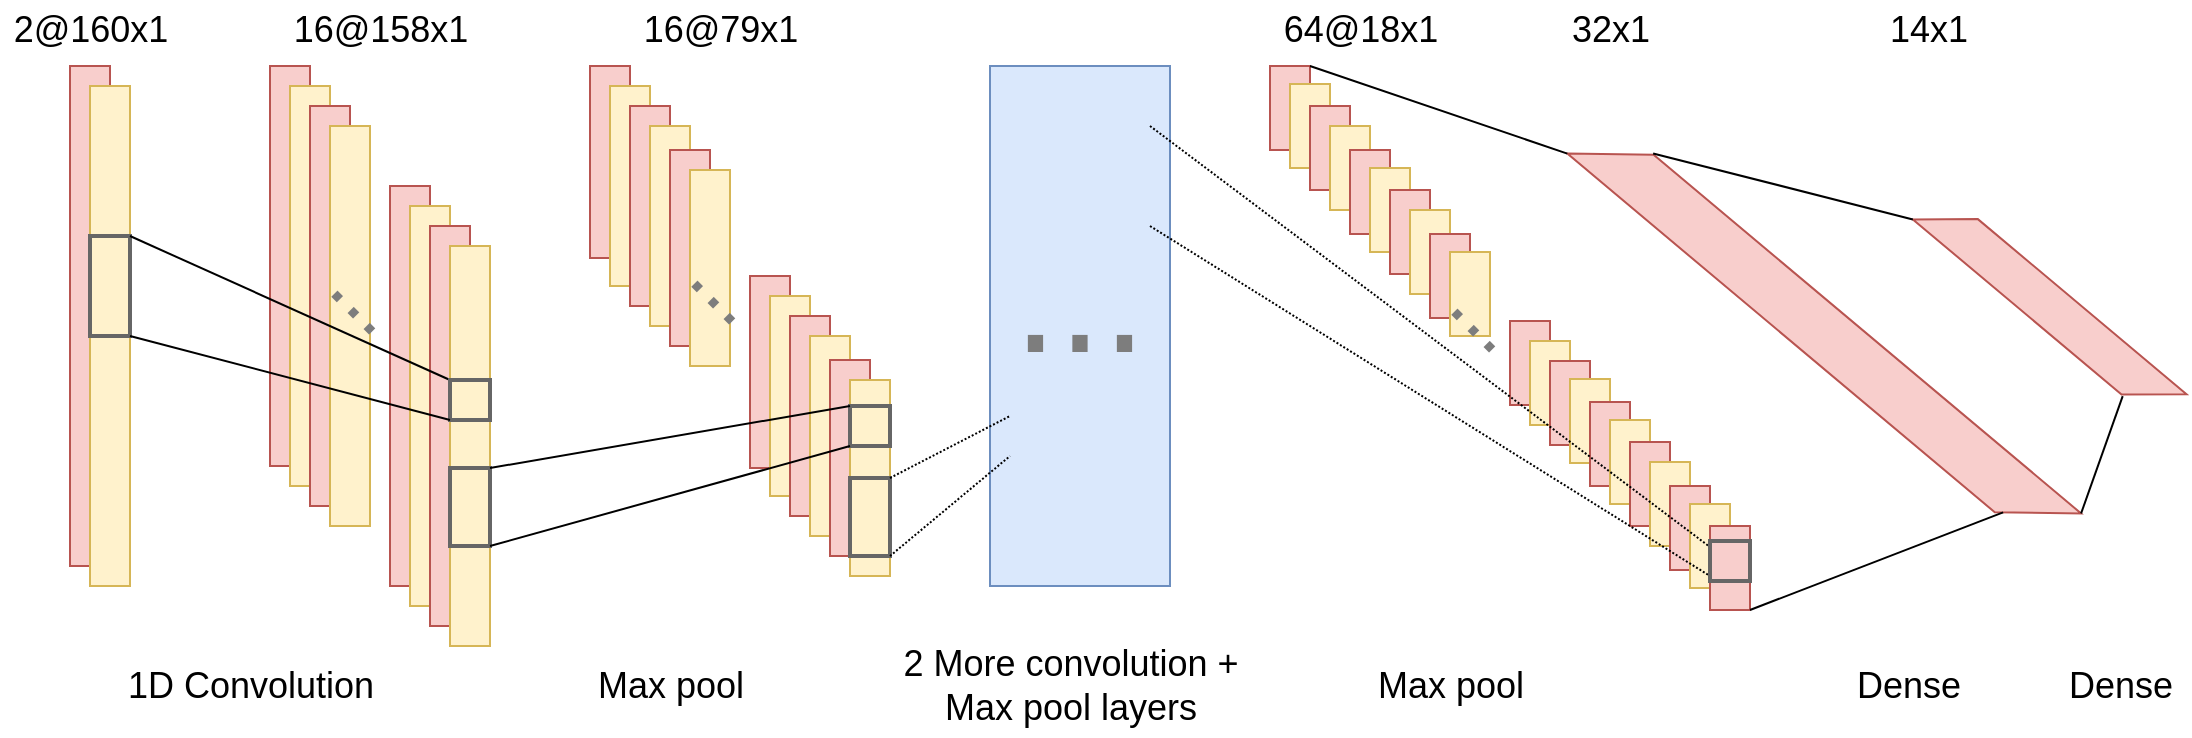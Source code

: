 <mxfile version="13.3.9" type="device"><diagram id="XW0DGg4FshzGlOD6kx93" name="Page-1"><mxGraphModel dx="1422" dy="724" grid="1" gridSize="10" guides="1" tooltips="1" connect="1" arrows="1" fold="1" page="1" pageScale="1" pageWidth="850" pageHeight="1100" math="0" shadow="0"><root><mxCell id="0"/><mxCell id="1" parent="0"/><mxCell id="6oSe__E588PAHPOqAl65-110" value="" style="rounded=0;whiteSpace=wrap;html=1;fillColor=#dae8fc;strokeColor=#6c8ebf;" vertex="1" parent="1"><mxGeometry x="560" y="100" width="90" height="260" as="geometry"/></mxCell><mxCell id="6oSe__E588PAHPOqAl65-80" value="" style="rounded=0;whiteSpace=wrap;html=1;fillColor=#f8cecc;strokeColor=#b85450;" vertex="1" parent="1"><mxGeometry x="440" y="205" width="20" height="96" as="geometry"/></mxCell><mxCell id="6oSe__E588PAHPOqAl65-1" value="" style="rounded=0;whiteSpace=wrap;html=1;fillColor=#f8cecc;strokeColor=#b85450;" vertex="1" parent="1"><mxGeometry x="100" y="100" width="20" height="250" as="geometry"/></mxCell><mxCell id="6oSe__E588PAHPOqAl65-2" value="" style="rounded=0;whiteSpace=wrap;html=1;fillColor=#fff2cc;strokeColor=#d6b656;" vertex="1" parent="1"><mxGeometry x="110" y="110" width="20" height="250" as="geometry"/></mxCell><mxCell id="6oSe__E588PAHPOqAl65-4" value="" style="rounded=0;whiteSpace=wrap;html=1;strokeWidth=2;strokeColor=#666666;fontColor=#333333;fillColor=none;" vertex="1" parent="1"><mxGeometry x="110" y="185" width="20" height="50" as="geometry"/></mxCell><mxCell id="6oSe__E588PAHPOqAl65-32" value="&lt;div style=&quot;font-size: 18px;&quot;&gt;2@160x1&lt;/div&gt;" style="text;html=1;align=center;verticalAlign=middle;resizable=0;points=[];autosize=1;fontSize=18;" vertex="1" parent="1"><mxGeometry x="65" y="67" width="90" height="30" as="geometry"/></mxCell><mxCell id="6oSe__E588PAHPOqAl65-33" value="" style="rounded=0;whiteSpace=wrap;html=1;fillColor=#f8cecc;strokeColor=#b85450;" vertex="1" parent="1"><mxGeometry x="200" y="100" width="20" height="200" as="geometry"/></mxCell><mxCell id="6oSe__E588PAHPOqAl65-34" value="" style="rounded=0;whiteSpace=wrap;html=1;fillColor=#fff2cc;strokeColor=#d6b656;" vertex="1" parent="1"><mxGeometry x="210" y="110" width="20" height="200" as="geometry"/></mxCell><mxCell id="6oSe__E588PAHPOqAl65-43" value="" style="rounded=0;whiteSpace=wrap;html=1;fillColor=#f8cecc;strokeColor=#b85450;" vertex="1" parent="1"><mxGeometry x="220" y="120" width="20" height="200" as="geometry"/></mxCell><mxCell id="6oSe__E588PAHPOqAl65-44" value="" style="rounded=0;whiteSpace=wrap;html=1;fillColor=#fff2cc;strokeColor=#d6b656;" vertex="1" parent="1"><mxGeometry x="230" y="130" width="20" height="200" as="geometry"/></mxCell><mxCell id="6oSe__E588PAHPOqAl65-45" value="" style="rounded=0;whiteSpace=wrap;html=1;fillColor=#f8cecc;strokeColor=#b85450;" vertex="1" parent="1"><mxGeometry x="260" y="160" width="20" height="200" as="geometry"/></mxCell><mxCell id="6oSe__E588PAHPOqAl65-46" value="" style="rounded=0;whiteSpace=wrap;html=1;fillColor=#fff2cc;strokeColor=#d6b656;" vertex="1" parent="1"><mxGeometry x="270" y="170" width="20" height="200" as="geometry"/></mxCell><mxCell id="6oSe__E588PAHPOqAl65-47" value="" style="rounded=0;whiteSpace=wrap;html=1;fillColor=#f8cecc;strokeColor=#b85450;" vertex="1" parent="1"><mxGeometry x="280" y="180" width="20" height="200" as="geometry"/></mxCell><mxCell id="6oSe__E588PAHPOqAl65-48" value="" style="rounded=0;whiteSpace=wrap;html=1;fillColor=#fff2cc;strokeColor=#d6b656;" vertex="1" parent="1"><mxGeometry x="290" y="190" width="20" height="200" as="geometry"/></mxCell><mxCell id="6oSe__E588PAHPOqAl65-49" value="&lt;font style=&quot;font-size: 41px&quot;&gt;...&lt;/font&gt;" style="text;html=1;strokeColor=none;fillColor=none;align=center;verticalAlign=middle;whiteSpace=wrap;rounded=0;rotation=45;fontColor=#7D7D7D;" vertex="1" parent="1"><mxGeometry x="230" y="205" width="40" height="20" as="geometry"/></mxCell><mxCell id="6oSe__E588PAHPOqAl65-51" value="&lt;div style=&quot;font-size: 18px;&quot;&gt;16@158x1&lt;/div&gt;" style="text;html=1;align=center;verticalAlign=middle;resizable=0;points=[];autosize=1;fontSize=18;" vertex="1" parent="1"><mxGeometry x="205" y="67" width="100" height="30" as="geometry"/></mxCell><mxCell id="6oSe__E588PAHPOqAl65-62" value="" style="rounded=0;whiteSpace=wrap;html=1;fillColor=#f8cecc;strokeColor=#b85450;" vertex="1" parent="1"><mxGeometry x="360" y="100" width="20" height="96" as="geometry"/></mxCell><mxCell id="6oSe__E588PAHPOqAl65-63" value="" style="rounded=0;whiteSpace=wrap;html=1;fillColor=#fff2cc;strokeColor=#d6b656;" vertex="1" parent="1"><mxGeometry x="370" y="110" width="20" height="100" as="geometry"/></mxCell><mxCell id="6oSe__E588PAHPOqAl65-64" value="" style="rounded=0;whiteSpace=wrap;html=1;fillColor=#f8cecc;strokeColor=#b85450;" vertex="1" parent="1"><mxGeometry x="380" y="120" width="20" height="100" as="geometry"/></mxCell><mxCell id="6oSe__E588PAHPOqAl65-65" value="" style="rounded=0;whiteSpace=wrap;html=1;fillColor=#fff2cc;strokeColor=#d6b656;" vertex="1" parent="1"><mxGeometry x="390" y="130" width="20" height="100" as="geometry"/></mxCell><mxCell id="6oSe__E588PAHPOqAl65-71" value="&lt;div style=&quot;font-size: 18px;&quot;&gt;16@79x1&lt;/div&gt;" style="text;html=1;align=center;verticalAlign=middle;resizable=0;points=[];autosize=1;fontSize=18;" vertex="1" parent="1"><mxGeometry x="380" y="67" width="90" height="30" as="geometry"/></mxCell><mxCell id="6oSe__E588PAHPOqAl65-76" value="" style="rounded=0;whiteSpace=wrap;html=1;fillColor=#f8cecc;strokeColor=#b85450;" vertex="1" parent="1"><mxGeometry x="400" y="142" width="20" height="98" as="geometry"/></mxCell><mxCell id="6oSe__E588PAHPOqAl65-77" value="" style="rounded=0;whiteSpace=wrap;html=1;fillColor=#fff2cc;strokeColor=#d6b656;" vertex="1" parent="1"><mxGeometry x="410" y="152" width="20" height="98" as="geometry"/></mxCell><mxCell id="6oSe__E588PAHPOqAl65-81" value="" style="rounded=0;whiteSpace=wrap;html=1;fillColor=#fff2cc;strokeColor=#d6b656;" vertex="1" parent="1"><mxGeometry x="450" y="215" width="20" height="100" as="geometry"/></mxCell><mxCell id="6oSe__E588PAHPOqAl65-82" value="" style="rounded=0;whiteSpace=wrap;html=1;fillColor=#f8cecc;strokeColor=#b85450;" vertex="1" parent="1"><mxGeometry x="460" y="225" width="20" height="100" as="geometry"/></mxCell><mxCell id="6oSe__E588PAHPOqAl65-83" value="" style="rounded=0;whiteSpace=wrap;html=1;fillColor=#fff2cc;strokeColor=#d6b656;" vertex="1" parent="1"><mxGeometry x="470" y="235" width="20" height="100" as="geometry"/></mxCell><mxCell id="6oSe__E588PAHPOqAl65-84" value="" style="rounded=0;whiteSpace=wrap;html=1;fillColor=#f8cecc;strokeColor=#b85450;" vertex="1" parent="1"><mxGeometry x="480" y="247" width="20" height="98" as="geometry"/></mxCell><mxCell id="6oSe__E588PAHPOqAl65-85" value="" style="rounded=0;whiteSpace=wrap;html=1;fillColor=#fff2cc;strokeColor=#d6b656;" vertex="1" parent="1"><mxGeometry x="490" y="257" width="20" height="98" as="geometry"/></mxCell><mxCell id="6oSe__E588PAHPOqAl65-86" value="&lt;font style=&quot;font-size: 41px&quot;&gt;...&lt;/font&gt;" style="text;html=1;strokeColor=none;fillColor=none;align=center;verticalAlign=middle;whiteSpace=wrap;rounded=0;rotation=45;fontColor=#7D7D7D;" vertex="1" parent="1"><mxGeometry x="410" y="200" width="40" height="20" as="geometry"/></mxCell><mxCell id="6oSe__E588PAHPOqAl65-88" value="" style="endArrow=none;html=1;fontColor=#7D7D7D;exitX=1;exitY=0;exitDx=0;exitDy=0;entryX=0;entryY=0;entryDx=0;entryDy=0;" edge="1" parent="1" source="6oSe__E588PAHPOqAl65-4" target="6oSe__E588PAHPOqAl65-89"><mxGeometry width="50" height="50" relative="1" as="geometry"><mxPoint x="130" y="480" as="sourcePoint"/><mxPoint x="200" y="500" as="targetPoint"/></mxGeometry></mxCell><mxCell id="6oSe__E588PAHPOqAl65-89" value="" style="rounded=0;whiteSpace=wrap;html=1;strokeWidth=2;strokeColor=#666666;fontColor=#333333;fillColor=none;" vertex="1" parent="1"><mxGeometry x="290" y="257" width="20" height="20" as="geometry"/></mxCell><mxCell id="6oSe__E588PAHPOqAl65-90" value="" style="endArrow=none;html=1;fontColor=#7D7D7D;exitX=1;exitY=1;exitDx=0;exitDy=0;entryX=0;entryY=1;entryDx=0;entryDy=0;" edge="1" parent="1" source="6oSe__E588PAHPOqAl65-4" target="6oSe__E588PAHPOqAl65-89"><mxGeometry width="50" height="50" relative="1" as="geometry"><mxPoint x="200" y="470" as="sourcePoint"/><mxPoint x="250" y="420" as="targetPoint"/></mxGeometry></mxCell><mxCell id="6oSe__E588PAHPOqAl65-91" value="" style="rounded=0;whiteSpace=wrap;html=1;strokeWidth=2;strokeColor=#666666;fontColor=#333333;fillColor=none;" vertex="1" parent="1"><mxGeometry x="290" y="301" width="20" height="39" as="geometry"/></mxCell><mxCell id="6oSe__E588PAHPOqAl65-92" value="" style="rounded=0;whiteSpace=wrap;html=1;strokeWidth=2;strokeColor=#666666;fontColor=#333333;fillColor=none;" vertex="1" parent="1"><mxGeometry x="490" y="270" width="20" height="20" as="geometry"/></mxCell><mxCell id="6oSe__E588PAHPOqAl65-93" value="" style="endArrow=none;html=1;fontColor=#7D7D7D;exitX=1;exitY=0;exitDx=0;exitDy=0;entryX=0;entryY=0;entryDx=0;entryDy=0;" edge="1" parent="1" source="6oSe__E588PAHPOqAl65-91" target="6oSe__E588PAHPOqAl65-92"><mxGeometry width="50" height="50" relative="1" as="geometry"><mxPoint x="340" y="350" as="sourcePoint"/><mxPoint x="390" y="300" as="targetPoint"/></mxGeometry></mxCell><mxCell id="6oSe__E588PAHPOqAl65-94" value="" style="endArrow=none;html=1;fontColor=#7D7D7D;exitX=1;exitY=1;exitDx=0;exitDy=0;entryX=0;entryY=1;entryDx=0;entryDy=0;" edge="1" parent="1" source="6oSe__E588PAHPOqAl65-91" target="6oSe__E588PAHPOqAl65-92"><mxGeometry width="50" height="50" relative="1" as="geometry"><mxPoint x="320" y="311" as="sourcePoint"/><mxPoint x="500" y="280" as="targetPoint"/></mxGeometry></mxCell><mxCell id="6oSe__E588PAHPOqAl65-95" value="&lt;div style=&quot;font-size: 18px;&quot;&gt;1D Convolution&lt;/div&gt;" style="text;html=1;align=center;verticalAlign=middle;resizable=0;points=[];autosize=1;fontSize=18;" vertex="1" parent="1"><mxGeometry x="120" y="395" width="140" height="30" as="geometry"/></mxCell><mxCell id="6oSe__E588PAHPOqAl65-96" value="&lt;div style=&quot;font-size: 18px;&quot;&gt;Max pool&lt;br style=&quot;font-size: 18px;&quot;&gt;&lt;/div&gt;" style="text;html=1;align=center;verticalAlign=middle;resizable=0;points=[];autosize=1;fontSize=18;" vertex="1" parent="1"><mxGeometry x="355" y="395" width="90" height="30" as="geometry"/></mxCell><mxCell id="6oSe__E588PAHPOqAl65-97" value="&lt;font style=&quot;font-size: 80px;&quot;&gt;...&lt;/font&gt;" style="text;html=1;strokeColor=none;fillColor=none;align=center;verticalAlign=middle;whiteSpace=wrap;rounded=0;rotation=0;fontColor=#7D7D7D;fontSize=80;" vertex="1" parent="1"><mxGeometry x="585" y="205" width="40" height="20" as="geometry"/></mxCell><mxCell id="6oSe__E588PAHPOqAl65-99" value="&lt;div style=&quot;font-size: 18px;&quot;&gt;2 More convolution +&lt;br style=&quot;font-size: 18px;&quot;&gt;&lt;/div&gt;&lt;div style=&quot;font-size: 18px;&quot;&gt;Max pool layers&lt;br style=&quot;font-size: 18px;&quot;&gt;&lt;/div&gt;" style="text;html=1;align=center;verticalAlign=middle;resizable=0;points=[];autosize=1;fontSize=18;" vertex="1" parent="1"><mxGeometry x="510" y="385" width="180" height="50" as="geometry"/></mxCell><mxCell id="6oSe__E588PAHPOqAl65-101" value="" style="rounded=0;whiteSpace=wrap;html=1;strokeWidth=2;strokeColor=#666666;fontColor=#333333;fillColor=none;" vertex="1" parent="1"><mxGeometry x="490" y="306" width="20" height="39" as="geometry"/></mxCell><mxCell id="6oSe__E588PAHPOqAl65-102" value="" style="endArrow=none;html=1;fontSize=80;fontColor=#7D7D7D;entryX=0;entryY=1;entryDx=0;entryDy=0;exitX=1;exitY=1;exitDx=0;exitDy=0;dashed=1;dashPattern=1 1;" edge="1" parent="1" source="6oSe__E588PAHPOqAl65-101" target="6oSe__E588PAHPOqAl65-104"><mxGeometry width="50" height="50" relative="1" as="geometry"><mxPoint x="590" y="340" as="sourcePoint"/><mxPoint x="660" y="280" as="targetPoint"/></mxGeometry></mxCell><mxCell id="6oSe__E588PAHPOqAl65-103" value="" style="endArrow=none;html=1;fontSize=80;fontColor=#7D7D7D;exitX=1;exitY=0;exitDx=0;exitDy=0;entryX=0;entryY=0;entryDx=0;entryDy=0;dashed=1;dashPattern=1 1;" edge="1" parent="1" source="6oSe__E588PAHPOqAl65-101" target="6oSe__E588PAHPOqAl65-104"><mxGeometry width="50" height="50" relative="1" as="geometry"><mxPoint x="610" y="330" as="sourcePoint"/><mxPoint x="660" y="280" as="targetPoint"/></mxGeometry></mxCell><mxCell id="6oSe__E588PAHPOqAl65-104" value="" style="rounded=0;whiteSpace=wrap;html=1;strokeWidth=2;strokeColor=#666666;fontColor=#333333;fillColor=none;opacity=0;" vertex="1" parent="1"><mxGeometry x="570" y="275" width="20" height="20" as="geometry"/></mxCell><mxCell id="6oSe__E588PAHPOqAl65-106" value="" style="rounded=0;whiteSpace=wrap;html=1;strokeWidth=2;strokeColor=#666666;fontColor=#333333;fillColor=none;opacity=0;" vertex="1" parent="1"><mxGeometry x="620" y="130" width="20" height="50" as="geometry"/></mxCell><mxCell id="6oSe__E588PAHPOqAl65-139" value="" style="rounded=0;whiteSpace=wrap;html=1;fillColor=#f8cecc;strokeColor=#b85450;" vertex="1" parent="1"><mxGeometry x="700" y="100" width="20" height="42" as="geometry"/></mxCell><mxCell id="6oSe__E588PAHPOqAl65-140" value="" style="rounded=0;whiteSpace=wrap;html=1;fillColor=#fff2cc;strokeColor=#d6b656;" vertex="1" parent="1"><mxGeometry x="710" y="109" width="20" height="42" as="geometry"/></mxCell><mxCell id="6oSe__E588PAHPOqAl65-149" value="" style="rounded=0;whiteSpace=wrap;html=1;fillColor=#f8cecc;strokeColor=#b85450;" vertex="1" parent="1"><mxGeometry x="720" y="120" width="20" height="42" as="geometry"/></mxCell><mxCell id="6oSe__E588PAHPOqAl65-155" value="" style="rounded=0;whiteSpace=wrap;html=1;fillColor=#fff2cc;strokeColor=#d6b656;" vertex="1" parent="1"><mxGeometry x="730" y="130" width="20" height="42" as="geometry"/></mxCell><mxCell id="6oSe__E588PAHPOqAl65-156" value="" style="rounded=0;whiteSpace=wrap;html=1;fillColor=#f8cecc;strokeColor=#b85450;" vertex="1" parent="1"><mxGeometry x="740" y="142" width="20" height="42" as="geometry"/></mxCell><mxCell id="6oSe__E588PAHPOqAl65-157" value="" style="rounded=0;whiteSpace=wrap;html=1;fillColor=#fff2cc;strokeColor=#d6b656;" vertex="1" parent="1"><mxGeometry x="750" y="151" width="20" height="42" as="geometry"/></mxCell><mxCell id="6oSe__E588PAHPOqAl65-158" value="" style="rounded=0;whiteSpace=wrap;html=1;fillColor=#f8cecc;strokeColor=#b85450;" vertex="1" parent="1"><mxGeometry x="760" y="162" width="20" height="42" as="geometry"/></mxCell><mxCell id="6oSe__E588PAHPOqAl65-159" value="" style="rounded=0;whiteSpace=wrap;html=1;fillColor=#fff2cc;strokeColor=#d6b656;" vertex="1" parent="1"><mxGeometry x="770" y="172" width="20" height="42" as="geometry"/></mxCell><mxCell id="6oSe__E588PAHPOqAl65-160" value="" style="rounded=0;whiteSpace=wrap;html=1;fillColor=#f8cecc;strokeColor=#b85450;" vertex="1" parent="1"><mxGeometry x="780" y="184" width="20" height="42" as="geometry"/></mxCell><mxCell id="6oSe__E588PAHPOqAl65-161" value="" style="rounded=0;whiteSpace=wrap;html=1;fillColor=#fff2cc;strokeColor=#d6b656;" vertex="1" parent="1"><mxGeometry x="790" y="193" width="20" height="42" as="geometry"/></mxCell><mxCell id="6oSe__E588PAHPOqAl65-162" value="" style="rounded=0;whiteSpace=wrap;html=1;fillColor=#f8cecc;strokeColor=#b85450;" vertex="1" parent="1"><mxGeometry x="820" y="227.5" width="20" height="42" as="geometry"/></mxCell><mxCell id="6oSe__E588PAHPOqAl65-163" value="" style="rounded=0;whiteSpace=wrap;html=1;fillColor=#fff2cc;strokeColor=#d6b656;" vertex="1" parent="1"><mxGeometry x="830" y="237.5" width="20" height="42" as="geometry"/></mxCell><mxCell id="6oSe__E588PAHPOqAl65-164" value="" style="rounded=0;whiteSpace=wrap;html=1;fillColor=#f8cecc;strokeColor=#b85450;" vertex="1" parent="1"><mxGeometry x="840" y="247.5" width="20" height="42" as="geometry"/></mxCell><mxCell id="6oSe__E588PAHPOqAl65-165" value="" style="rounded=0;whiteSpace=wrap;html=1;fillColor=#fff2cc;strokeColor=#d6b656;" vertex="1" parent="1"><mxGeometry x="850" y="256.5" width="20" height="42" as="geometry"/></mxCell><mxCell id="6oSe__E588PAHPOqAl65-166" value="" style="rounded=0;whiteSpace=wrap;html=1;fillColor=#f8cecc;strokeColor=#b85450;" vertex="1" parent="1"><mxGeometry x="860" y="268" width="20" height="42" as="geometry"/></mxCell><mxCell id="6oSe__E588PAHPOqAl65-169" value="" style="rounded=0;whiteSpace=wrap;html=1;fillColor=#fff2cc;strokeColor=#d6b656;" vertex="1" parent="1"><mxGeometry x="870" y="277" width="20" height="42" as="geometry"/></mxCell><mxCell id="6oSe__E588PAHPOqAl65-170" value="" style="rounded=0;whiteSpace=wrap;html=1;fillColor=#f8cecc;strokeColor=#b85450;" vertex="1" parent="1"><mxGeometry x="880" y="288" width="20" height="42" as="geometry"/></mxCell><mxCell id="6oSe__E588PAHPOqAl65-171" value="" style="rounded=0;whiteSpace=wrap;html=1;fillColor=#fff2cc;strokeColor=#d6b656;" vertex="1" parent="1"><mxGeometry x="890" y="298" width="20" height="42" as="geometry"/></mxCell><mxCell id="6oSe__E588PAHPOqAl65-172" value="" style="rounded=0;whiteSpace=wrap;html=1;fillColor=#f8cecc;strokeColor=#b85450;" vertex="1" parent="1"><mxGeometry x="900" y="310" width="20" height="42" as="geometry"/></mxCell><mxCell id="6oSe__E588PAHPOqAl65-173" value="" style="rounded=0;whiteSpace=wrap;html=1;fillColor=#fff2cc;strokeColor=#d6b656;" vertex="1" parent="1"><mxGeometry x="910" y="319" width="20" height="42" as="geometry"/></mxCell><mxCell id="6oSe__E588PAHPOqAl65-174" value="" style="rounded=0;whiteSpace=wrap;html=1;fillColor=#f8cecc;strokeColor=#b85450;" vertex="1" parent="1"><mxGeometry x="920" y="330" width="20" height="42" as="geometry"/></mxCell><mxCell id="6oSe__E588PAHPOqAl65-184" value="&lt;font style=&quot;font-size: 41px&quot;&gt;...&lt;/font&gt;" style="text;html=1;strokeColor=none;fillColor=none;align=center;verticalAlign=middle;whiteSpace=wrap;rounded=0;rotation=45;fontColor=#7D7D7D;" vertex="1" parent="1"><mxGeometry x="790" y="214" width="40" height="20" as="geometry"/></mxCell><mxCell id="6oSe__E588PAHPOqAl65-108" value="" style="endArrow=none;html=1;fontSize=80;fontColor=#7D7D7D;exitX=1;exitY=1;exitDx=0;exitDy=0;dashed=1;dashPattern=1 1;entryX=-0.014;entryY=0.867;entryDx=0;entryDy=0;entryPerimeter=0;" edge="1" parent="1" source="6oSe__E588PAHPOqAl65-106" target="6oSe__E588PAHPOqAl65-185"><mxGeometry width="50" height="50" relative="1" as="geometry"><mxPoint x="620" y="162" as="sourcePoint"/><mxPoint x="700" y="210" as="targetPoint"/></mxGeometry></mxCell><mxCell id="6oSe__E588PAHPOqAl65-107" value="" style="endArrow=none;html=1;fontSize=80;fontColor=#7D7D7D;exitX=1;exitY=0;exitDx=0;exitDy=0;dashed=1;dashPattern=1 1;entryX=0;entryY=0.25;entryDx=0;entryDy=0;" edge="1" parent="1" source="6oSe__E588PAHPOqAl65-106" target="6oSe__E588PAHPOqAl65-174"><mxGeometry width="50" height="50" relative="1" as="geometry"><mxPoint x="520" y="355" as="sourcePoint"/><mxPoint x="700" y="190" as="targetPoint"/></mxGeometry></mxCell><mxCell id="6oSe__E588PAHPOqAl65-185" value="" style="rounded=0;whiteSpace=wrap;html=1;strokeWidth=2;strokeColor=#666666;fontColor=#333333;fillColor=none;" vertex="1" parent="1"><mxGeometry x="920" y="337.5" width="20" height="20" as="geometry"/></mxCell><mxCell id="6oSe__E588PAHPOqAl65-186" value="64@18x1" style="text;html=1;align=center;verticalAlign=middle;resizable=0;points=[];autosize=1;fontSize=18;" vertex="1" parent="1"><mxGeometry x="700" y="67" width="90" height="30" as="geometry"/></mxCell><mxCell id="6oSe__E588PAHPOqAl65-189" value="" style="shape=parallelogram;perimeter=parallelogramPerimeter;whiteSpace=wrap;html=1;strokeWidth=1;fillColor=#f8cecc;fontSize=80;size=0.107;rotation=40;strokeColor=#b85450;" vertex="1" parent="1"><mxGeometry x="820.89" y="220.11" width="312.43" height="27.29" as="geometry"/></mxCell><mxCell id="6oSe__E588PAHPOqAl65-191" value="" style="endArrow=none;html=1;fontSize=80;fontColor=#7D7D7D;exitX=1;exitY=0;exitDx=0;exitDy=0;entryX=0;entryY=1;entryDx=0;entryDy=0;" edge="1" parent="1" source="6oSe__E588PAHPOqAl65-139" target="6oSe__E588PAHPOqAl65-189"><mxGeometry width="50" height="50" relative="1" as="geometry"><mxPoint x="800" y="110" as="sourcePoint"/><mxPoint x="850" y="60" as="targetPoint"/></mxGeometry></mxCell><mxCell id="6oSe__E588PAHPOqAl65-193" value="" style="endArrow=none;html=1;fontSize=80;fontColor=#7D7D7D;exitX=1;exitY=1;exitDx=0;exitDy=0;entryX=1;entryY=1;entryDx=0;entryDy=0;" edge="1" parent="1" source="6oSe__E588PAHPOqAl65-174" target="6oSe__E588PAHPOqAl65-189"><mxGeometry width="50" height="50" relative="1" as="geometry"><mxPoint x="1050" y="440" as="sourcePoint"/><mxPoint x="1100" y="390" as="targetPoint"/></mxGeometry></mxCell><mxCell id="6oSe__E588PAHPOqAl65-194" value="" style="shape=parallelogram;perimeter=parallelogramPerimeter;whiteSpace=wrap;html=1;strokeWidth=1;fillColor=#f8cecc;fontSize=80;size=0.154;rotation=40;strokeColor=#b85450;" vertex="1" parent="1"><mxGeometry x="1009.35" y="209.91" width="161" height="21" as="geometry"/></mxCell><mxCell id="6oSe__E588PAHPOqAl65-195" value="" style="endArrow=none;html=1;fontSize=80;fontColor=#7D7D7D;exitX=0.105;exitY=-0.013;exitDx=0;exitDy=0;exitPerimeter=0;entryX=0;entryY=1;entryDx=0;entryDy=0;" edge="1" parent="1" source="6oSe__E588PAHPOqAl65-189" target="6oSe__E588PAHPOqAl65-194"><mxGeometry width="50" height="50" relative="1" as="geometry"><mxPoint x="956" y="149" as="sourcePoint"/><mxPoint x="1006" y="99" as="targetPoint"/></mxGeometry></mxCell><mxCell id="6oSe__E588PAHPOqAl65-196" value="" style="endArrow=none;html=1;fontSize=80;fontColor=#7D7D7D;exitX=1;exitY=0;exitDx=0;exitDy=0;entryX=0.852;entryY=1.012;entryDx=0;entryDy=0;entryPerimeter=0;" edge="1" parent="1" source="6oSe__E588PAHPOqAl65-189" target="6oSe__E588PAHPOqAl65-194"><mxGeometry width="50" height="50" relative="1" as="geometry"><mxPoint x="901.566" y="153.704" as="sourcePoint"/><mxPoint x="1130" y="259" as="targetPoint"/></mxGeometry></mxCell><mxCell id="6oSe__E588PAHPOqAl65-199" value="32x1" style="text;html=1;align=center;verticalAlign=middle;resizable=0;points=[];autosize=1;fontSize=18;" vertex="1" parent="1"><mxGeometry x="845" y="67" width="50" height="30" as="geometry"/></mxCell><mxCell id="6oSe__E588PAHPOqAl65-200" value="14x1" style="text;html=1;align=center;verticalAlign=middle;resizable=0;points=[];autosize=1;fontSize=18;" vertex="1" parent="1"><mxGeometry x="1004.35" y="67" width="50" height="30" as="geometry"/></mxCell><mxCell id="6oSe__E588PAHPOqAl65-201" value="&lt;div style=&quot;font-size: 18px;&quot;&gt;Max pool&lt;br style=&quot;font-size: 18px;&quot;&gt;&lt;/div&gt;" style="text;html=1;align=center;verticalAlign=middle;resizable=0;points=[];autosize=1;fontSize=18;" vertex="1" parent="1"><mxGeometry x="745" y="395" width="90" height="30" as="geometry"/></mxCell><mxCell id="6oSe__E588PAHPOqAl65-202" value="Dense" style="text;html=1;align=center;verticalAlign=middle;resizable=0;points=[];autosize=1;fontSize=18;" vertex="1" parent="1"><mxGeometry x="984.35" y="395" width="70" height="30" as="geometry"/></mxCell><mxCell id="6oSe__E588PAHPOqAl65-203" value="Dense" style="text;html=1;align=center;verticalAlign=middle;resizable=0;points=[];autosize=1;fontSize=18;" vertex="1" parent="1"><mxGeometry x="1090" y="395" width="70" height="30" as="geometry"/></mxCell></root></mxGraphModel></diagram></mxfile>